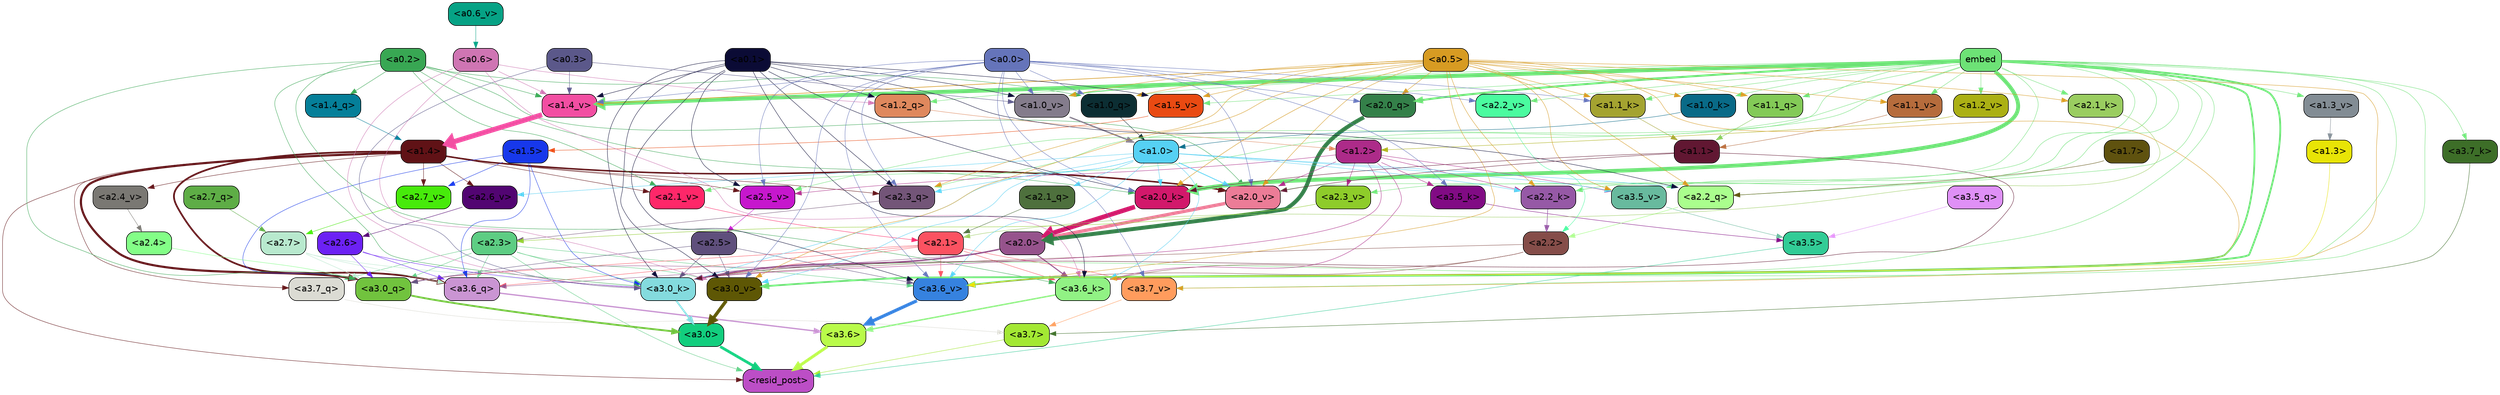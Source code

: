 strict digraph "" {
	graph [bgcolor=transparent,
		layout=dot,
		overlap=false,
		splines=true
	];
	"<a3.7>"	[color=black,
		fillcolor="#a3e833",
		fontname=Helvetica,
		shape=box,
		style="filled, rounded"];
	"<resid_post>"	[color=black,
		fillcolor="#bc4ec6",
		fontname=Helvetica,
		shape=box,
		style="filled, rounded"];
	"<a3.7>" -> "<resid_post>"	[color="#a3e833",
		penwidth=0.6239100098609924];
	"<a3.6>"	[color=black,
		fillcolor="#b9fb49",
		fontname=Helvetica,
		shape=box,
		style="filled, rounded"];
	"<a3.6>" -> "<resid_post>"	[color="#b9fb49",
		penwidth=4.569062113761902];
	"<a3.5>"	[color=black,
		fillcolor="#32cc96",
		fontname=Helvetica,
		shape=box,
		style="filled, rounded"];
	"<a3.5>" -> "<resid_post>"	[color="#32cc96",
		penwidth=0.6];
	"<a3.0>"	[color=black,
		fillcolor="#12ce7e",
		fontname=Helvetica,
		shape=box,
		style="filled, rounded"];
	"<a3.0>" -> "<resid_post>"	[color="#12ce7e",
		penwidth=4.283544182777405];
	"<a2.3>"	[color=black,
		fillcolor="#5dcd83",
		fontname=Helvetica,
		shape=box,
		style="filled, rounded"];
	"<a2.3>" -> "<resid_post>"	[color="#5dcd83",
		penwidth=0.6];
	"<a3.7_q>"	[color=black,
		fillcolor="#dbdbd3",
		fontname=Helvetica,
		shape=box,
		style="filled, rounded"];
	"<a2.3>" -> "<a3.7_q>"	[color="#5dcd83",
		penwidth=0.6];
	"<a3.6_q>"	[color=black,
		fillcolor="#ca95d3",
		fontname=Helvetica,
		shape=box,
		style="filled, rounded"];
	"<a2.3>" -> "<a3.6_q>"	[color="#5dcd83",
		penwidth=0.6];
	"<a3.0_q>"	[color=black,
		fillcolor="#71c33e",
		fontname=Helvetica,
		shape=box,
		style="filled, rounded"];
	"<a2.3>" -> "<a3.0_q>"	[color="#5dcd83",
		penwidth=0.6];
	"<a3.0_k>"	[color=black,
		fillcolor="#84dbde",
		fontname=Helvetica,
		shape=box,
		style="filled, rounded"];
	"<a2.3>" -> "<a3.0_k>"	[color="#5dcd83",
		penwidth=0.6];
	"<a3.6_v>"	[color=black,
		fillcolor="#3682df",
		fontname=Helvetica,
		shape=box,
		style="filled, rounded"];
	"<a2.3>" -> "<a3.6_v>"	[color="#5dcd83",
		penwidth=0.6];
	"<a3.0_v>"	[color=black,
		fillcolor="#5e5705",
		fontname=Helvetica,
		shape=box,
		style="filled, rounded"];
	"<a2.3>" -> "<a3.0_v>"	[color="#5dcd83",
		penwidth=0.6];
	"<a1.4>"	[color=black,
		fillcolor="#601216",
		fontname=Helvetica,
		shape=box,
		style="filled, rounded"];
	"<a1.4>" -> "<resid_post>"	[color="#601216",
		penwidth=0.6];
	"<a1.4>" -> "<a3.7_q>"	[color="#601216",
		penwidth=0.6];
	"<a1.4>" -> "<a3.6_q>"	[color="#601216",
		penwidth=2.6908124685287476];
	"<a1.4>" -> "<a3.0_q>"	[color="#601216",
		penwidth=3.32076895236969];
	"<a2.3_q>"	[color=black,
		fillcolor="#735578",
		fontname=Helvetica,
		shape=box,
		style="filled, rounded"];
	"<a1.4>" -> "<a2.3_q>"	[color="#601216",
		penwidth=0.6];
	"<a2.7_v>"	[color=black,
		fillcolor="#47ea0b",
		fontname=Helvetica,
		shape=box,
		style="filled, rounded"];
	"<a1.4>" -> "<a2.7_v>"	[color="#601216",
		penwidth=0.6];
	"<a2.6_v>"	[color=black,
		fillcolor="#520572",
		fontname=Helvetica,
		shape=box,
		style="filled, rounded"];
	"<a1.4>" -> "<a2.6_v>"	[color="#601216",
		penwidth=0.6];
	"<a2.5_v>"	[color=black,
		fillcolor="#c617cd",
		fontname=Helvetica,
		shape=box,
		style="filled, rounded"];
	"<a1.4>" -> "<a2.5_v>"	[color="#601216",
		penwidth=0.6];
	"<a2.4_v>"	[color=black,
		fillcolor="#7a7873",
		fontname=Helvetica,
		shape=box,
		style="filled, rounded"];
	"<a1.4>" -> "<a2.4_v>"	[color="#601216",
		penwidth=0.6];
	"<a2.1_v>"	[color=black,
		fillcolor="#fe2769",
		fontname=Helvetica,
		shape=box,
		style="filled, rounded"];
	"<a1.4>" -> "<a2.1_v>"	[color="#601216",
		penwidth=0.6];
	"<a2.0_v>"	[color=black,
		fillcolor="#ec7c97",
		fontname=Helvetica,
		shape=box,
		style="filled, rounded"];
	"<a1.4>" -> "<a2.0_v>"	[color="#601216",
		penwidth=2.3065454959869385];
	"<a3.7_q>" -> "<a3.7>"	[color="#dbdbd3",
		penwidth=0.6];
	"<a3.6_q>" -> "<a3.6>"	[color="#ca95d3",
		penwidth=2.03758105635643];
	"<a3.5_q>"	[color=black,
		fillcolor="#df90f6",
		fontname=Helvetica,
		shape=box,
		style="filled, rounded"];
	"<a3.5_q>" -> "<a3.5>"	[color="#df90f6",
		penwidth=0.6];
	"<a3.0_q>" -> "<a3.0>"	[color="#71c33e",
		penwidth=2.8638100624084473];
	"<a3.7_k>"	[color=black,
		fillcolor="#3d6e28",
		fontname=Helvetica,
		shape=box,
		style="filled, rounded"];
	"<a3.7_k>" -> "<a3.7>"	[color="#3d6e28",
		penwidth=0.6];
	"<a3.6_k>"	[color=black,
		fillcolor="#91f284",
		fontname=Helvetica,
		shape=box,
		style="filled, rounded"];
	"<a3.6_k>" -> "<a3.6>"	[color="#91f284",
		penwidth=2.174198240041733];
	"<a3.5_k>"	[color=black,
		fillcolor="#810b84",
		fontname=Helvetica,
		shape=box,
		style="filled, rounded"];
	"<a3.5_k>" -> "<a3.5>"	[color="#810b84",
		penwidth=0.6];
	"<a3.0_k>" -> "<a3.0>"	[color="#84dbde",
		penwidth=2.6274144649505615];
	"<a3.7_v>"	[color=black,
		fillcolor="#ff9c5d",
		fontname=Helvetica,
		shape=box,
		style="filled, rounded"];
	"<a3.7_v>" -> "<a3.7>"	[color="#ff9c5d",
		penwidth=0.6];
	"<a3.6_v>" -> "<a3.6>"	[color="#3682df",
		penwidth=5.002329230308533];
	"<a3.5_v>"	[color=black,
		fillcolor="#68ba9e",
		fontname=Helvetica,
		shape=box,
		style="filled, rounded"];
	"<a3.5_v>" -> "<a3.5>"	[color="#68ba9e",
		penwidth=0.6];
	"<a3.0_v>" -> "<a3.0>"	[color="#5e5705",
		penwidth=5.188832879066467];
	"<a2.7>"	[color=black,
		fillcolor="#b8e9ce",
		fontname=Helvetica,
		shape=box,
		style="filled, rounded"];
	"<a2.7>" -> "<a3.6_q>"	[color="#b8e9ce",
		penwidth=0.6];
	"<a2.7>" -> "<a3.0_q>"	[color="#b8e9ce",
		penwidth=0.6];
	"<a2.7>" -> "<a3.0_k>"	[color="#b8e9ce",
		penwidth=0.6];
	"<a2.6>"	[color=black,
		fillcolor="#6c21f4",
		fontname=Helvetica,
		shape=box,
		style="filled, rounded"];
	"<a2.6>" -> "<a3.6_q>"	[color="#6c21f4",
		penwidth=0.6];
	"<a2.6>" -> "<a3.0_q>"	[color="#6c21f4",
		penwidth=0.6];
	"<a2.6>" -> "<a3.0_k>"	[color="#6c21f4",
		penwidth=0.6];
	"<a2.1>"	[color=black,
		fillcolor="#fb5261",
		fontname=Helvetica,
		shape=box,
		style="filled, rounded"];
	"<a2.1>" -> "<a3.6_q>"	[color="#fb5261",
		penwidth=0.6];
	"<a2.1>" -> "<a3.0_q>"	[color="#fb5261",
		penwidth=0.6];
	"<a2.1>" -> "<a3.6_k>"	[color="#fb5261",
		penwidth=0.6];
	"<a2.1>" -> "<a3.0_k>"	[color="#fb5261",
		penwidth=0.6];
	"<a2.1>" -> "<a3.7_v>"	[color="#fb5261",
		penwidth=0.6];
	"<a2.1>" -> "<a3.6_v>"	[color="#fb5261",
		penwidth=0.6];
	"<a2.0>"	[color=black,
		fillcolor="#96538c",
		fontname=Helvetica,
		shape=box,
		style="filled, rounded"];
	"<a2.0>" -> "<a3.6_q>"	[color="#96538c",
		penwidth=0.6];
	"<a2.0>" -> "<a3.0_q>"	[color="#96538c",
		penwidth=0.6];
	"<a2.0>" -> "<a3.6_k>"	[color="#96538c",
		penwidth=1.6254686117172241];
	"<a2.0>" -> "<a3.0_k>"	[color="#96538c",
		penwidth=2.182972814887762];
	"<a1.5>"	[color=black,
		fillcolor="#1738eb",
		fontname=Helvetica,
		shape=box,
		style="filled, rounded"];
	"<a1.5>" -> "<a3.6_q>"	[color="#1738eb",
		penwidth=0.6];
	"<a1.5>" -> "<a3.0_q>"	[color="#1738eb",
		penwidth=0.6];
	"<a1.5>" -> "<a3.0_k>"	[color="#1738eb",
		penwidth=0.6];
	"<a1.5>" -> "<a2.7_v>"	[color="#1738eb",
		penwidth=0.6];
	"<a2.5>"	[color=black,
		fillcolor="#5f4f7c",
		fontname=Helvetica,
		shape=box,
		style="filled, rounded"];
	"<a2.5>" -> "<a3.0_q>"	[color="#5f4f7c",
		penwidth=0.6];
	"<a2.5>" -> "<a3.0_k>"	[color="#5f4f7c",
		penwidth=0.6];
	"<a2.5>" -> "<a3.6_v>"	[color="#5f4f7c",
		penwidth=0.6];
	"<a2.5>" -> "<a3.0_v>"	[color="#5f4f7c",
		penwidth=0.6];
	"<a2.4>"	[color=black,
		fillcolor="#83fe87",
		fontname=Helvetica,
		shape=box,
		style="filled, rounded"];
	"<a2.4>" -> "<a3.0_q>"	[color="#83fe87",
		penwidth=0.6];
	"<a0.2>"	[color=black,
		fillcolor="#38a753",
		fontname=Helvetica,
		shape=box,
		style="filled, rounded"];
	"<a0.2>" -> "<a3.0_q>"	[color="#38a753",
		penwidth=0.6];
	"<a0.2>" -> "<a3.6_k>"	[color="#38a753",
		penwidth=0.6];
	"<a0.2>" -> "<a3.0_k>"	[color="#38a753",
		penwidth=0.6];
	"<a2.0_k>"	[color=black,
		fillcolor="#d2186b",
		fontname=Helvetica,
		shape=box,
		style="filled, rounded"];
	"<a0.2>" -> "<a2.0_k>"	[color="#38a753",
		penwidth=0.6];
	"<a0.2>" -> "<a2.1_v>"	[color="#38a753",
		penwidth=0.6];
	"<a0.2>" -> "<a2.0_v>"	[color="#38a753",
		penwidth=0.6];
	"<a1.4_q>"	[color=black,
		fillcolor="#057f99",
		fontname=Helvetica,
		shape=box,
		style="filled, rounded"];
	"<a0.2>" -> "<a1.4_q>"	[color="#38a753",
		penwidth=0.6];
	"<a1.0_q>"	[color=black,
		fillcolor="#0c2e33",
		fontname=Helvetica,
		shape=box,
		style="filled, rounded"];
	"<a0.2>" -> "<a1.0_q>"	[color="#38a753",
		penwidth=0.6];
	"<a1.4_v>"	[color=black,
		fillcolor="#f24ea2",
		fontname=Helvetica,
		shape=box,
		style="filled, rounded"];
	"<a0.2>" -> "<a1.4_v>"	[color="#38a753",
		penwidth=0.6];
	embed	[color=black,
		fillcolor="#6de276",
		fontname=Helvetica,
		shape=box,
		style="filled, rounded"];
	embed -> "<a3.7_k>"	[color="#6de276",
		penwidth=0.6];
	embed -> "<a3.6_k>"	[color="#6de276",
		penwidth=0.6];
	embed -> "<a3.0_k>"	[color="#6de276",
		penwidth=0.6];
	embed -> "<a3.7_v>"	[color="#6de276",
		penwidth=0.6];
	embed -> "<a3.6_v>"	[color="#6de276",
		penwidth=2.809220314025879];
	embed -> "<a3.5_v>"	[color="#6de276",
		penwidth=0.6];
	embed -> "<a3.0_v>"	[color="#6de276",
		penwidth=2.754121422767639];
	embed -> "<a2.3_q>"	[color="#6de276",
		penwidth=0.6];
	"<a2.2_q>"	[color=black,
		fillcolor="#aafe8d",
		fontname=Helvetica,
		shape=box,
		style="filled, rounded"];
	embed -> "<a2.2_q>"	[color="#6de276",
		penwidth=0.6];
	"<a2.0_q>"	[color=black,
		fillcolor="#348049",
		fontname=Helvetica,
		shape=box,
		style="filled, rounded"];
	embed -> "<a2.0_q>"	[color="#6de276",
		penwidth=3.102177858352661];
	"<a2.2_k>"	[color=black,
		fillcolor="#9659a6",
		fontname=Helvetica,
		shape=box,
		style="filled, rounded"];
	embed -> "<a2.2_k>"	[color="#6de276",
		penwidth=0.6805839538574219];
	"<a2.1_k>"	[color=black,
		fillcolor="#9acd60",
		fontname=Helvetica,
		shape=box,
		style="filled, rounded"];
	embed -> "<a2.1_k>"	[color="#6de276",
		penwidth=0.6];
	embed -> "<a2.0_k>"	[color="#6de276",
		penwidth=5.977519929409027];
	embed -> "<a2.5_v>"	[color="#6de276",
		penwidth=0.6];
	"<a2.3_v>"	[color=black,
		fillcolor="#8ecc2a",
		fontname=Helvetica,
		shape=box,
		style="filled, rounded"];
	embed -> "<a2.3_v>"	[color="#6de276",
		penwidth=0.6];
	"<a2.2_v>"	[color=black,
		fillcolor="#4afb9f",
		fontname=Helvetica,
		shape=box,
		style="filled, rounded"];
	embed -> "<a2.2_v>"	[color="#6de276",
		penwidth=0.6436443328857422];
	embed -> "<a2.1_v>"	[color="#6de276",
		penwidth=0.6];
	embed -> "<a2.0_v>"	[color="#6de276",
		penwidth=0.6];
	"<a1.2_q>"	[color=black,
		fillcolor="#df885d",
		fontname=Helvetica,
		shape=box,
		style="filled, rounded"];
	embed -> "<a1.2_q>"	[color="#6de276",
		penwidth=0.6224298477172852];
	"<a1.1_q>"	[color=black,
		fillcolor="#83ca57",
		fontname=Helvetica,
		shape=box,
		style="filled, rounded"];
	embed -> "<a1.1_q>"	[color="#6de276",
		penwidth=0.6];
	embed -> "<a1.0_q>"	[color="#6de276",
		penwidth=0.6];
	"<a1.1_k>"	[color=black,
		fillcolor="#a4a330",
		fontname=Helvetica,
		shape=box,
		style="filled, rounded"];
	embed -> "<a1.1_k>"	[color="#6de276",
		penwidth=0.6];
	"<a1.0_k>"	[color=black,
		fillcolor="#096a87",
		fontname=Helvetica,
		shape=box,
		style="filled, rounded"];
	embed -> "<a1.0_k>"	[color="#6de276",
		penwidth=0.6];
	"<a1.5_v>"	[color=black,
		fillcolor="#e94a12",
		fontname=Helvetica,
		shape=box,
		style="filled, rounded"];
	embed -> "<a1.5_v>"	[color="#6de276",
		penwidth=0.6];
	embed -> "<a1.4_v>"	[color="#6de276",
		penwidth=6.155339062213898];
	"<a1.3_v>"	[color=black,
		fillcolor="#828c94",
		fontname=Helvetica,
		shape=box,
		style="filled, rounded"];
	embed -> "<a1.3_v>"	[color="#6de276",
		penwidth=0.6];
	"<a1.2_v>"	[color=black,
		fillcolor="#abb014",
		fontname=Helvetica,
		shape=box,
		style="filled, rounded"];
	embed -> "<a1.2_v>"	[color="#6de276",
		penwidth=0.6];
	"<a1.1_v>"	[color=black,
		fillcolor="#b66c3c",
		fontname=Helvetica,
		shape=box,
		style="filled, rounded"];
	embed -> "<a1.1_v>"	[color="#6de276",
		penwidth=0.6];
	"<a1.0_v>"	[color=black,
		fillcolor="#847c8c",
		fontname=Helvetica,
		shape=box,
		style="filled, rounded"];
	embed -> "<a1.0_v>"	[color="#6de276",
		penwidth=1.3890299797058105];
	"<a2.2>"	[color=black,
		fillcolor="#854d49",
		fontname=Helvetica,
		shape=box,
		style="filled, rounded"];
	"<a2.2>" -> "<a3.6_k>"	[color="#854d49",
		penwidth=0.6];
	"<a2.2>" -> "<a3.0_k>"	[color="#854d49",
		penwidth=0.6065438985824585];
	"<a2.2>" -> "<a3.6_v>"	[color="#854d49",
		penwidth=0.6];
	"<a1.2>"	[color=black,
		fillcolor="#ad2b89",
		fontname=Helvetica,
		shape=box,
		style="filled, rounded"];
	"<a1.2>" -> "<a3.6_k>"	[color="#ad2b89",
		penwidth=0.6];
	"<a1.2>" -> "<a3.5_k>"	[color="#ad2b89",
		penwidth=0.6];
	"<a1.2>" -> "<a3.0_k>"	[color="#ad2b89",
		penwidth=0.6];
	"<a1.2>" -> "<a3.5_v>"	[color="#ad2b89",
		penwidth=0.6];
	"<a1.2>" -> "<a2.2_k>"	[color="#ad2b89",
		penwidth=0.6];
	"<a1.2>" -> "<a2.5_v>"	[color="#ad2b89",
		penwidth=0.6];
	"<a1.2>" -> "<a2.3_v>"	[color="#ad2b89",
		penwidth=0.6];
	"<a1.2>" -> "<a2.0_v>"	[color="#ad2b89",
		penwidth=0.6];
	"<a1.0>"	[color=black,
		fillcolor="#56d1f4",
		fontname=Helvetica,
		shape=box,
		style="filled, rounded"];
	"<a1.0>" -> "<a3.6_k>"	[color="#56d1f4",
		penwidth=0.6];
	"<a1.0>" -> "<a3.0_k>"	[color="#56d1f4",
		penwidth=0.6];
	"<a1.0>" -> "<a3.6_v>"	[color="#56d1f4",
		penwidth=0.6];
	"<a1.0>" -> "<a3.5_v>"	[color="#56d1f4",
		penwidth=0.6];
	"<a1.0>" -> "<a3.0_v>"	[color="#56d1f4",
		penwidth=0.6];
	"<a1.0>" -> "<a2.3_q>"	[color="#56d1f4",
		penwidth=0.6];
	"<a1.0>" -> "<a2.2_q>"	[color="#56d1f4",
		penwidth=0.6];
	"<a2.1_q>"	[color=black,
		fillcolor="#4e703d",
		fontname=Helvetica,
		shape=box,
		style="filled, rounded"];
	"<a1.0>" -> "<a2.1_q>"	[color="#56d1f4",
		penwidth=0.6];
	"<a1.0>" -> "<a2.2_k>"	[color="#56d1f4",
		penwidth=0.6];
	"<a1.0>" -> "<a2.0_k>"	[color="#56d1f4",
		penwidth=0.6];
	"<a1.0>" -> "<a2.6_v>"	[color="#56d1f4",
		penwidth=0.6];
	"<a1.0>" -> "<a2.0_v>"	[color="#56d1f4",
		penwidth=1.2192587852478027];
	"<a0.6>"	[color=black,
		fillcolor="#cf75b3",
		fontname=Helvetica,
		shape=box,
		style="filled, rounded"];
	"<a0.6>" -> "<a3.6_k>"	[color="#cf75b3",
		penwidth=0.6];
	"<a0.6>" -> "<a3.0_k>"	[color="#cf75b3",
		penwidth=0.6];
	"<a0.6>" -> "<a3.0_v>"	[color="#cf75b3",
		penwidth=0.6];
	"<a0.6>" -> "<a1.2_q>"	[color="#cf75b3",
		penwidth=0.6];
	"<a0.6>" -> "<a1.4_v>"	[color="#cf75b3",
		penwidth=0.6];
	"<a0.5>"	[color=black,
		fillcolor="#d79b22",
		fontname=Helvetica,
		shape=box,
		style="filled, rounded"];
	"<a0.5>" -> "<a3.6_k>"	[color="#d79b22",
		penwidth=0.6];
	"<a0.5>" -> "<a3.7_v>"	[color="#d79b22",
		penwidth=0.6];
	"<a0.5>" -> "<a3.6_v>"	[color="#d79b22",
		penwidth=0.6];
	"<a0.5>" -> "<a3.5_v>"	[color="#d79b22",
		penwidth=0.6];
	"<a0.5>" -> "<a3.0_v>"	[color="#d79b22",
		penwidth=0.6120390892028809];
	"<a0.5>" -> "<a2.3_q>"	[color="#d79b22",
		penwidth=0.6];
	"<a0.5>" -> "<a2.2_q>"	[color="#d79b22",
		penwidth=0.6];
	"<a0.5>" -> "<a2.0_q>"	[color="#d79b22",
		penwidth=0.6];
	"<a0.5>" -> "<a2.2_k>"	[color="#d79b22",
		penwidth=0.6];
	"<a0.5>" -> "<a2.1_k>"	[color="#d79b22",
		penwidth=0.6];
	"<a0.5>" -> "<a2.0_k>"	[color="#d79b22",
		penwidth=0.658348560333252];
	"<a0.5>" -> "<a2.0_v>"	[color="#d79b22",
		penwidth=0.6];
	"<a0.5>" -> "<a1.1_q>"	[color="#d79b22",
		penwidth=0.6];
	"<a0.5>" -> "<a1.0_q>"	[color="#d79b22",
		penwidth=0.6];
	"<a0.5>" -> "<a1.1_k>"	[color="#d79b22",
		penwidth=0.6];
	"<a0.5>" -> "<a1.0_k>"	[color="#d79b22",
		penwidth=0.6];
	"<a0.5>" -> "<a1.5_v>"	[color="#d79b22",
		penwidth=0.6];
	"<a0.5>" -> "<a1.4_v>"	[color="#d79b22",
		penwidth=0.9002184867858887];
	"<a0.5>" -> "<a1.1_v>"	[color="#d79b22",
		penwidth=0.6];
	"<a0.5>" -> "<a1.0_v>"	[color="#d79b22",
		penwidth=0.6];
	"<a0.1>"	[color=black,
		fillcolor="#0b0b35",
		fontname=Helvetica,
		shape=box,
		style="filled, rounded"];
	"<a0.1>" -> "<a3.6_k>"	[color="#0b0b35",
		penwidth=0.6];
	"<a0.1>" -> "<a3.0_k>"	[color="#0b0b35",
		penwidth=0.6];
	"<a0.1>" -> "<a3.6_v>"	[color="#0b0b35",
		penwidth=0.6];
	"<a0.1>" -> "<a3.0_v>"	[color="#0b0b35",
		penwidth=0.6];
	"<a0.1>" -> "<a2.3_q>"	[color="#0b0b35",
		penwidth=0.6];
	"<a0.1>" -> "<a2.2_q>"	[color="#0b0b35",
		penwidth=0.6];
	"<a0.1>" -> "<a2.0_k>"	[color="#0b0b35",
		penwidth=0.6];
	"<a0.1>" -> "<a2.5_v>"	[color="#0b0b35",
		penwidth=0.6];
	"<a0.1>" -> "<a1.2_q>"	[color="#0b0b35",
		penwidth=0.6];
	"<a0.1>" -> "<a1.5_v>"	[color="#0b0b35",
		penwidth=0.6];
	"<a0.1>" -> "<a1.4_v>"	[color="#0b0b35",
		penwidth=0.6];
	"<a0.1>" -> "<a1.0_v>"	[color="#0b0b35",
		penwidth=0.6];
	"<a0.0>"	[color=black,
		fillcolor="#6574ba",
		fontname=Helvetica,
		shape=box,
		style="filled, rounded"];
	"<a0.0>" -> "<a3.5_k>"	[color="#6574ba",
		penwidth=0.6];
	"<a0.0>" -> "<a3.7_v>"	[color="#6574ba",
		penwidth=0.6];
	"<a0.0>" -> "<a3.6_v>"	[color="#6574ba",
		penwidth=0.6];
	"<a0.0>" -> "<a3.0_v>"	[color="#6574ba",
		penwidth=0.6];
	"<a0.0>" -> "<a2.3_q>"	[color="#6574ba",
		penwidth=0.6];
	"<a0.0>" -> "<a2.0_q>"	[color="#6574ba",
		penwidth=0.6];
	"<a0.0>" -> "<a2.0_k>"	[color="#6574ba",
		penwidth=0.6];
	"<a0.0>" -> "<a2.5_v>"	[color="#6574ba",
		penwidth=0.6];
	"<a0.0>" -> "<a2.2_v>"	[color="#6574ba",
		penwidth=0.6];
	"<a0.0>" -> "<a2.0_v>"	[color="#6574ba",
		penwidth=0.6];
	"<a0.0>" -> "<a1.0_q>"	[color="#6574ba",
		penwidth=0.6];
	"<a0.0>" -> "<a1.1_k>"	[color="#6574ba",
		penwidth=0.6];
	"<a0.0>" -> "<a1.4_v>"	[color="#6574ba",
		penwidth=0.6];
	"<a0.0>" -> "<a1.0_v>"	[color="#6574ba",
		penwidth=0.6];
	"<a1.1>"	[color=black,
		fillcolor="#611732",
		fontname=Helvetica,
		shape=box,
		style="filled, rounded"];
	"<a1.1>" -> "<a3.0_k>"	[color="#611732",
		penwidth=0.6];
	"<a1.1>" -> "<a2.0_k>"	[color="#611732",
		penwidth=0.6];
	"<a1.1>" -> "<a2.0_v>"	[color="#611732",
		penwidth=0.6];
	"<a0.3>"	[color=black,
		fillcolor="#5b588a",
		fontname=Helvetica,
		shape=box,
		style="filled, rounded"];
	"<a0.3>" -> "<a3.0_k>"	[color="#5b588a",
		penwidth=0.6];
	"<a0.3>" -> "<a1.4_v>"	[color="#5b588a",
		penwidth=0.6];
	"<a0.3>" -> "<a1.0_v>"	[color="#5b588a",
		penwidth=0.6];
	"<a1.3>"	[color=black,
		fillcolor="#e8e406",
		fontname=Helvetica,
		shape=box,
		style="filled, rounded"];
	"<a1.3>" -> "<a3.6_v>"	[color="#e8e406",
		penwidth=0.6];
	"<a2.7_q>"	[color=black,
		fillcolor="#5ead46",
		fontname=Helvetica,
		shape=box,
		style="filled, rounded"];
	"<a2.7_q>" -> "<a2.7>"	[color="#5ead46",
		penwidth=0.6];
	"<a2.3_q>" -> "<a2.3>"	[color="#735578",
		penwidth=0.6];
	"<a2.2_q>" -> "<a2.2>"	[color="#aafe8d",
		penwidth=0.7585353851318359];
	"<a2.1_q>" -> "<a2.1>"	[color="#4e703d",
		penwidth=0.6];
	"<a2.0_q>" -> "<a2.0>"	[color="#348049",
		penwidth=6.189085364341736];
	"<a2.2_k>" -> "<a2.2>"	[color="#9659a6",
		penwidth=0.87534499168396];
	"<a2.1_k>" -> "<a2.1>"	[color="#9acd60",
		penwidth=0.6];
	"<a2.0_k>" -> "<a2.0>"	[color="#d2186b",
		penwidth=7.056803464889526];
	"<a2.7_v>" -> "<a2.7>"	[color="#47ea0b",
		penwidth=0.6];
	"<a2.6_v>" -> "<a2.6>"	[color="#520572",
		penwidth=0.6];
	"<a2.5_v>" -> "<a2.5>"	[color="#c617cd",
		penwidth=0.6];
	"<a2.4_v>" -> "<a2.4>"	[color="#7a7873",
		penwidth=0.6];
	"<a2.3_v>" -> "<a2.3>"	[color="#8ecc2a",
		penwidth=0.6];
	"<a2.2_v>" -> "<a2.2>"	[color="#4afb9f",
		penwidth=0.6];
	"<a2.1_v>" -> "<a2.1>"	[color="#fe2769",
		penwidth=0.6];
	"<a2.0_v>" -> "<a2.0>"	[color="#ec7c97",
		penwidth=5.12138295173645];
	"<a1.7>"	[color=black,
		fillcolor="#5f520f",
		fontname=Helvetica,
		shape=box,
		style="filled, rounded"];
	"<a1.7>" -> "<a2.2_q>"	[color="#5f520f",
		penwidth=0.6];
	"<a1.4_q>" -> "<a1.4>"	[color="#057f99",
		penwidth=0.6];
	"<a1.2_q>" -> "<a1.2>"	[color="#df885d",
		penwidth=0.6036911010742188];
	"<a1.1_q>" -> "<a1.1>"	[color="#83ca57",
		penwidth=0.6];
	"<a1.0_q>" -> "<a1.0>"	[color="#0c2e33",
		penwidth=0.6];
	"<a1.1_k>" -> "<a1.1>"	[color="#a4a330",
		penwidth=0.6];
	"<a1.0_k>" -> "<a1.0>"	[color="#096a87",
		penwidth=0.6];
	"<a1.5_v>" -> "<a1.5>"	[color="#e94a12",
		penwidth=0.6];
	"<a1.4_v>" -> "<a1.4>"	[color="#f24ea2",
		penwidth=7.850657939910889];
	"<a1.3_v>" -> "<a1.3>"	[color="#828c94",
		penwidth=0.6];
	"<a1.2_v>" -> "<a1.2>"	[color="#abb014",
		penwidth=0.6];
	"<a1.1_v>" -> "<a1.1>"	[color="#b66c3c",
		penwidth=0.6];
	"<a1.0_v>" -> "<a1.0>"	[color="#847c8c",
		penwidth=2.021620035171509];
	"<a0.6_v>"	[color=black,
		fillcolor="#06a285",
		fontname=Helvetica,
		shape=box,
		style="filled, rounded"];
	"<a0.6_v>" -> "<a0.6>"	[color="#06a285",
		penwidth=0.6];
}
